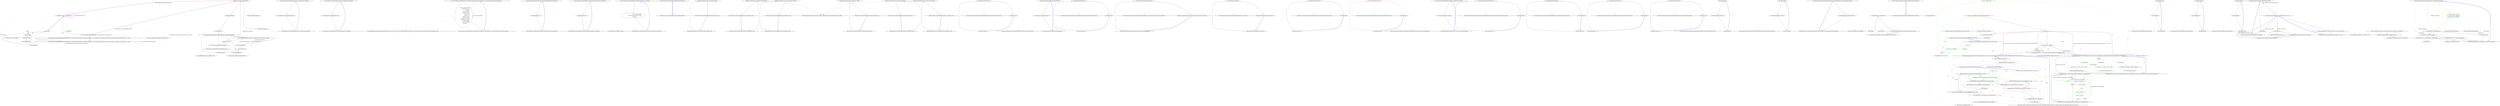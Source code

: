 digraph  {
n49 [label=guard, span=""];
n0 [cluster="CommandLine.Core.SpecificationExtensions.IsOption(CommandLine.Core.Specification)", label="Entry CommandLine.Core.SpecificationExtensions.IsOption(CommandLine.Core.Specification)", span="11-11"];
n1 [cluster="CommandLine.Core.SpecificationExtensions.IsOption(CommandLine.Core.Specification)", label="return specification.Tag == SpecificationType.Option;", span="13-13"];
n2 [cluster="CommandLine.Core.SpecificationExtensions.IsOption(CommandLine.Core.Specification)", label="Exit CommandLine.Core.SpecificationExtensions.IsOption(CommandLine.Core.Specification)", span="11-11"];
n3 [cluster="CommandLine.Core.SpecificationExtensions.IsValue(CommandLine.Core.Specification)", label="Entry CommandLine.Core.SpecificationExtensions.IsValue(CommandLine.Core.Specification)", span="16-16"];
n4 [cluster="CommandLine.Core.SpecificationExtensions.IsValue(CommandLine.Core.Specification)", label="return specification.Tag == SpecificationType.Value;", span="18-18"];
n5 [cluster="CommandLine.Core.SpecificationExtensions.IsValue(CommandLine.Core.Specification)", label="Exit CommandLine.Core.SpecificationExtensions.IsValue(CommandLine.Core.Specification)", span="16-16"];
n6 [cluster="CommandLine.Core.SpecificationExtensions.WithLongName(CommandLine.Core.OptionSpecification, string, System.Collections.Generic.IEnumerable<string>)", label="Entry CommandLine.Core.SpecificationExtensions.WithLongName(CommandLine.Core.OptionSpecification, string, System.Collections.Generic.IEnumerable<string>)", span="21-21"];
n7 [cluster="CommandLine.Core.SpecificationExtensions.WithLongName(CommandLine.Core.OptionSpecification, string, System.Collections.Generic.IEnumerable<string>)", label="return new OptionSpecification(\r\n                specification.ShortName,\r\n                newLongName,\r\n                specification.Required,\r\n                specification.SetName,\r\n                specification.Min,\r\n                specification.Max,\r\n                specification.Separator,\r\n                specification.DefaultValue,\r\n                specification.ConversionType,\r\n                specification.HelpText,\r\n                specification.MetaValue,\r\n                enumValues);", span="23-35"];
n8 [cluster="CommandLine.Core.SpecificationExtensions.WithLongName(CommandLine.Core.OptionSpecification, string, System.Collections.Generic.IEnumerable<string>)", label="Exit CommandLine.Core.SpecificationExtensions.WithLongName(CommandLine.Core.OptionSpecification, string, System.Collections.Generic.IEnumerable<string>)", span="21-21"];
n9 [cluster="CommandLine.Core.OptionSpecification.OptionSpecification(string, string, bool, string, int, int, char, CommandLine.Infrastructure.Maybe<object>, System.Type, string, string, System.Collections.Generic.IEnumerable<string>)", label="Entry CommandLine.Core.OptionSpecification.OptionSpecification(string, string, bool, string, int, int, char, CommandLine.Infrastructure.Maybe<object>, System.Type, string, string, System.Collections.Generic.IEnumerable<string>)", span="17-17"];
n10 [cluster="CommandLine.Core.SpecificationExtensions.ThrowingValidate(System.Collections.Generic.IEnumerable<CommandLine.Core.Specification>, System.Collections.Generic.IEnumerable<System.Tuple<System.Func<CommandLine.Core.Specification, bool>, string>>)", label="Entry CommandLine.Core.SpecificationExtensions.ThrowingValidate(System.Collections.Generic.IEnumerable<CommandLine.Core.Specification>, System.Collections.Generic.IEnumerable<System.Tuple<System.Func<CommandLine.Core.Specification, bool>, string>>)", span="38-38"];
n11 [cluster="CommandLine.Core.SpecificationExtensions.ThrowingValidate(System.Collections.Generic.IEnumerable<CommandLine.Core.Specification>, System.Collections.Generic.IEnumerable<System.Tuple<System.Func<CommandLine.Core.Specification, bool>, string>>)", label=guardsLookup, span="40-40"];
n12 [cluster="CommandLine.Core.SpecificationExtensions.ThrowingValidate(System.Collections.Generic.IEnumerable<CommandLine.Core.Specification>, System.Collections.Generic.IEnumerable<System.Tuple<System.Func<CommandLine.Core.Specification, bool>, string>>)", label="specifications.Any(spec => guard.Item1(spec))", span="42-42"];
n14 [cluster="CommandLine.Core.SpecificationExtensions.ThrowingValidate(System.Collections.Generic.IEnumerable<CommandLine.Core.Specification>, System.Collections.Generic.IEnumerable<System.Tuple<System.Func<CommandLine.Core.Specification, bool>, string>>)", label="return specifications;", span="48-48"];
n19 [cluster="lambda expression", label="guard.Item1(spec)", span="42-42"];
n13 [cluster="CommandLine.Core.SpecificationExtensions.ThrowingValidate(System.Collections.Generic.IEnumerable<CommandLine.Core.Specification>, System.Collections.Generic.IEnumerable<System.Tuple<System.Func<CommandLine.Core.Specification, bool>, string>>)", label="throw new ApplicationException(guard.Item2);", span="44-44"];
n16 [cluster="Unk.Any", label="Entry Unk.Any", span=""];
n18 [cluster="lambda expression", label="Entry lambda expression", span="42-42"];
n15 [cluster="CommandLine.Core.SpecificationExtensions.ThrowingValidate(System.Collections.Generic.IEnumerable<CommandLine.Core.Specification>, System.Collections.Generic.IEnumerable<System.Tuple<System.Func<CommandLine.Core.Specification, bool>, string>>)", label="Exit CommandLine.Core.SpecificationExtensions.ThrowingValidate(System.Collections.Generic.IEnumerable<CommandLine.Core.Specification>, System.Collections.Generic.IEnumerable<System.Tuple<System.Func<CommandLine.Core.Specification, bool>, string>>)", span="38-38"];
n17 [cluster="System.ApplicationException.ApplicationException(string)", label="Entry System.ApplicationException.ApplicationException(string)", span="0-0"];
n20 [cluster="lambda expression", label="Exit lambda expression", span="42-42"];
n21 [cluster="System.Func<T, TResult>.Invoke(T)", label="Entry System.Func<T, TResult>.Invoke(T)", span="0-0"];
n22 [cluster="CommandLine.Core.SpecificationExtensions.GetMaxValueCount(CommandLine.Core.Specification)", label="Entry CommandLine.Core.SpecificationExtensions.GetMaxValueCount(CommandLine.Core.Specification)", span="51-51"];
n23 [cluster="CommandLine.Core.SpecificationExtensions.GetMaxValueCount(CommandLine.Core.Specification)", label="specification == null", span="53-53"];
n25 [cluster="CommandLine.Core.SpecificationExtensions.GetMaxValueCount(CommandLine.Core.Specification)", label="specification.ConversionType.ToDescriptorKind()", span="55-55"];
n29 [cluster="CommandLine.Core.SpecificationExtensions.GetMaxValueCount(CommandLine.Core.Specification)", label="var min = specification.Min", span="60-60"];
n30 [cluster="CommandLine.Core.SpecificationExtensions.GetMaxValueCount(CommandLine.Core.Specification)", label="var max = specification.Max", span="61-61"];
n24 [cluster="CommandLine.Core.SpecificationExtensions.GetMaxValueCount(CommandLine.Core.Specification)", label="throw new ArgumentNullException(''specification'');", span="53-53"];
n26 [cluster="CommandLine.Core.SpecificationExtensions.GetMaxValueCount(CommandLine.Core.Specification)", label="TypeDescriptorKind.Scalar", span="57-57"];
n28 [cluster="CommandLine.Core.SpecificationExtensions.GetMaxValueCount(CommandLine.Core.Specification)", label="TypeDescriptorKind.Sequence", span="59-59"];
n36 [cluster="System.Type.ToDescriptorKind()", label="Entry System.Type.ToDescriptorKind()", span="22-22"];
n27 [cluster="CommandLine.Core.SpecificationExtensions.GetMaxValueCount(CommandLine.Core.Specification)", label="return  Maybe.Just(1);", span="58-58"];
n31 [cluster="CommandLine.Core.SpecificationExtensions.GetMaxValueCount(CommandLine.Core.Specification)", label="min >= 0 && max >= 0", span="62-62"];
n32 [cluster="CommandLine.Core.SpecificationExtensions.GetMaxValueCount(CommandLine.Core.Specification)", label="return Maybe.Just(max);", span="64-64"];
n33 [cluster="CommandLine.Core.SpecificationExtensions.GetMaxValueCount(CommandLine.Core.Specification)", label="return Maybe.Nothing<int>();", span="69-69"];
n34 [cluster="CommandLine.Core.SpecificationExtensions.GetMaxValueCount(CommandLine.Core.Specification)", label="Exit CommandLine.Core.SpecificationExtensions.GetMaxValueCount(CommandLine.Core.Specification)", span="51-51"];
n37 [cluster="CommandLine.Infrastructure.Maybe.Just<T>(T)", label="Entry CommandLine.Infrastructure.Maybe.Just<T>(T)", span="71-71"];
n35 [cluster="System.ArgumentNullException.ArgumentNullException(string)", label="Entry System.ArgumentNullException.ArgumentNullException(string)", span="0-0"];
n38 [cluster="CommandLine.Infrastructure.Maybe.Nothing<T>()", label="Entry CommandLine.Infrastructure.Maybe.Nothing<T>()", span="66-66"];
n39 [cluster="CommandLine.Core.SpecificationExtensions.IsMinNotSpecified(CommandLine.Core.Specification)", label="Entry CommandLine.Core.SpecificationExtensions.IsMinNotSpecified(CommandLine.Core.Specification)", span="72-72"];
n40 [cluster="CommandLine.Core.SpecificationExtensions.IsMinNotSpecified(CommandLine.Core.Specification)", label="return specification.Min == -1;", span="74-74"];
n41 [cluster="CommandLine.Core.SpecificationExtensions.IsMinNotSpecified(CommandLine.Core.Specification)", label="Exit CommandLine.Core.SpecificationExtensions.IsMinNotSpecified(CommandLine.Core.Specification)", span="72-72"];
n42 [cluster="CommandLine.Core.SpecificationExtensions.IsMaxNotSpecified(CommandLine.Core.Specification)", label="Entry CommandLine.Core.SpecificationExtensions.IsMaxNotSpecified(CommandLine.Core.Specification)", span="77-77"];
n43 [cluster="CommandLine.Core.SpecificationExtensions.IsMaxNotSpecified(CommandLine.Core.Specification)", label="return specification.Max == -1;", span="79-79"];
n44 [cluster="CommandLine.Core.SpecificationExtensions.IsMaxNotSpecified(CommandLine.Core.Specification)", label="Exit CommandLine.Core.SpecificationExtensions.IsMaxNotSpecified(CommandLine.Core.Specification)", span="77-77"];
n45 [cluster="CommandLine.Core.SpecificationExtensions.GetSetName(CommandLine.Core.Specification)", label="Entry CommandLine.Core.SpecificationExtensions.GetSetName(CommandLine.Core.Specification)", span="82-82"];
n46 [cluster="CommandLine.Core.SpecificationExtensions.GetSetName(CommandLine.Core.Specification)", label="return specification.IsOption()\r\n                ? ((OptionSpecification)specification).SetName\r\n                : string.Empty;", span="84-86"];
n47 [cluster="CommandLine.Core.SpecificationExtensions.GetSetName(CommandLine.Core.Specification)", label="Exit CommandLine.Core.SpecificationExtensions.GetSetName(CommandLine.Core.Specification)", span="82-82"];
n48 [cluster="CommandLine.Core.Specification.IsOption()", label="Entry CommandLine.Core.Specification.IsOption()", span="11-11"];
m0_0 [cluster="Humanizer.Tests.Localisation.fiFI.DateHumanizeTests.DateHumanizeTests()", file="DateHumanizeTests.cs", label="Entry Humanizer.Tests.Localisation.fiFI.DateHumanizeTests.DateHumanizeTests()", span="7-7"];
m0_1 [cluster="Humanizer.Tests.Localisation.fiFI.DateHumanizeTests.DateHumanizeTests()", file="DateHumanizeTests.cs", label="Exit Humanizer.Tests.Localisation.fiFI.DateHumanizeTests.DateHumanizeTests()", span="7-7"];
m0_5 [cluster="Humanizer.Tests.DateHumanize.Verify(string, int, Humanizer.Localisation.TimeUnit, Humanizer.Localisation.Tense, double?)", file="DateHumanizeTests.cs", label="Entry Humanizer.Tests.DateHumanize.Verify(string, int, Humanizer.Localisation.TimeUnit, Humanizer.Localisation.Tense, double?)", span="29-29"];
m0_2 [cluster="Humanizer.Tests.Localisation.fiFI.DateHumanizeTests.DaysAgo(int, string)", file="DateHumanizeTests.cs", label="Entry Humanizer.Tests.Localisation.fiFI.DateHumanizeTests.DaysAgo(int, string)", span="17-17"];
m0_3 [cluster="Humanizer.Tests.Localisation.fiFI.DateHumanizeTests.DaysAgo(int, string)", file="DateHumanizeTests.cs", label="DateHumanize.Verify(expected, days, TimeUnit.Day, Tense.Past)", span="19-19"];
m0_4 [cluster="Humanizer.Tests.Localisation.fiFI.DateHumanizeTests.DaysAgo(int, string)", file="DateHumanizeTests.cs", label="Exit Humanizer.Tests.Localisation.fiFI.DateHumanizeTests.DaysAgo(int, string)", span="17-17"];
m0_12 [cluster="Humanizer.Tests.Localisation.fiFI.DateHumanizeTests.MonthsAgo(int, string)", file="DateHumanizeTests.cs", label="Entry Humanizer.Tests.Localisation.fiFI.DateHumanizeTests.MonthsAgo(int, string)", span="47-47"];
m0_13 [cluster="Humanizer.Tests.Localisation.fiFI.DateHumanizeTests.MonthsAgo(int, string)", file="DateHumanizeTests.cs", label="DateHumanize.Verify(expected, months, TimeUnit.Month, Tense.Past)", span="49-49"];
m0_14 [cluster="Humanizer.Tests.Localisation.fiFI.DateHumanizeTests.MonthsAgo(int, string)", file="DateHumanizeTests.cs", label="Exit Humanizer.Tests.Localisation.fiFI.DateHumanizeTests.MonthsAgo(int, string)", span="47-47"];
m0_9 [cluster="Humanizer.Tests.Localisation.fiFI.DateHumanizeTests.MinutesAgo(int, string)", file="DateHumanizeTests.cs", label="Entry Humanizer.Tests.Localisation.fiFI.DateHumanizeTests.MinutesAgo(int, string)", span="37-37"];
m0_10 [cluster="Humanizer.Tests.Localisation.fiFI.DateHumanizeTests.MinutesAgo(int, string)", file="DateHumanizeTests.cs", label="DateHumanize.Verify(expected, minutes, TimeUnit.Minute, Tense.Past)", span="39-39"];
m0_11 [cluster="Humanizer.Tests.Localisation.fiFI.DateHumanizeTests.MinutesAgo(int, string)", file="DateHumanizeTests.cs", label="Exit Humanizer.Tests.Localisation.fiFI.DateHumanizeTests.MinutesAgo(int, string)", span="37-37"];
m0_6 [cluster="Humanizer.Tests.Localisation.fiFI.DateHumanizeTests.HoursAgo(int, string)", file="DateHumanizeTests.cs", label="Entry Humanizer.Tests.Localisation.fiFI.DateHumanizeTests.HoursAgo(int, string)", span="27-27"];
m0_7 [cluster="Humanizer.Tests.Localisation.fiFI.DateHumanizeTests.HoursAgo(int, string)", file="DateHumanizeTests.cs", label="DateHumanize.Verify(expected, hours, TimeUnit.Hour, Tense.Past)", span="29-29"];
m0_8 [cluster="Humanizer.Tests.Localisation.fiFI.DateHumanizeTests.HoursAgo(int, string)", file="DateHumanizeTests.cs", label="Exit Humanizer.Tests.Localisation.fiFI.DateHumanizeTests.HoursAgo(int, string)", span="27-27"];
m0_18 [cluster="Humanizer.Tests.Localisation.fiFI.DateHumanizeTests.YearsAgo(int, string)", file="DateHumanizeTests.cs", label="Entry Humanizer.Tests.Localisation.fiFI.DateHumanizeTests.YearsAgo(int, string)", span="67-67"];
m0_19 [cluster="Humanizer.Tests.Localisation.fiFI.DateHumanizeTests.YearsAgo(int, string)", file="DateHumanizeTests.cs", label="DateHumanize.Verify(expected, years, TimeUnit.Year, Tense.Past)", span="69-69"];
m0_20 [cluster="Humanizer.Tests.Localisation.fiFI.DateHumanizeTests.YearsAgo(int, string)", file="DateHumanizeTests.cs", label="Exit Humanizer.Tests.Localisation.fiFI.DateHumanizeTests.YearsAgo(int, string)", span="67-67"];
m0_15 [cluster="Humanizer.Tests.Localisation.fiFI.DateHumanizeTests.SecondsAgo(int, string)", file="DateHumanizeTests.cs", label="Entry Humanizer.Tests.Localisation.fiFI.DateHumanizeTests.SecondsAgo(int, string)", span="57-57"];
m0_16 [cluster="Humanizer.Tests.Localisation.fiFI.DateHumanizeTests.SecondsAgo(int, string)", file="DateHumanizeTests.cs", label="DateHumanize.Verify(expected, seconds, TimeUnit.Second, Tense.Past)", span="59-59"];
m0_17 [cluster="Humanizer.Tests.Localisation.fiFI.DateHumanizeTests.SecondsAgo(int, string)", file="DateHumanizeTests.cs", label="Exit Humanizer.Tests.Localisation.fiFI.DateHumanizeTests.SecondsAgo(int, string)", span="57-57"];
m2_7 [cluster="Humanizer.Localisation.NumberToWords.ArabicNumberToWordsConverter.ArabicNumberToWordsConverter()", file="NumberToWordsExtension.cs", label="Entry Humanizer.Localisation.NumberToWords.ArabicNumberToWordsConverter.ArabicNumberToWordsConverter()", span="4-4"];
m2_48 [cluster="Humanizer.NumberToWordsExtension.ToOrdinalWords(int)", file="NumberToWordsExtension.cs", label="Entry Humanizer.NumberToWordsExtension.ToOrdinalWords(int)", span="66-66"];
m2_49 [cluster="Humanizer.NumberToWordsExtension.ToOrdinalWords(int)", file="NumberToWordsExtension.cs", label="return Converter.ConvertToOrdinal(number);", span="68-68"];
m2_50 [cluster="Humanizer.NumberToWordsExtension.ToOrdinalWords(int)", file="NumberToWordsExtension.cs", label="Exit Humanizer.NumberToWordsExtension.ToOrdinalWords(int)", span="66-66"];
m2_15 [cluster="Humanizer.Localisation.NumberToWords.SpanishNumberToWordsConverter.SpanishNumberToWordsConverter()", file="NumberToWordsExtension.cs", label="Entry Humanizer.Localisation.NumberToWords.SpanishNumberToWordsConverter.SpanishNumberToWordsConverter()", span="5-5"];
m2_55 [cluster="Humanizer.Localisation.NumberToWords.DefaultNumberToWordsConverter.ConvertToOrdinal(int, Humanizer.GrammaticalGender)", file="NumberToWordsExtension.cs", label="Entry Humanizer.Localisation.NumberToWords.DefaultNumberToWordsConverter.ConvertToOrdinal(int, Humanizer.GrammaticalGender)", span="35-35"];
m2_43 [cluster="Humanizer.Localisation.NumberToWords.DefaultNumberToWordsConverter.Convert(int)", file="NumberToWordsExtension.cs", label="Entry Humanizer.Localisation.NumberToWords.DefaultNumberToWordsConverter.Convert(int)", span="22-22"];
m2_19 [cluster="Humanizer.Localisation.NumberToWords.PolishNumberToWordsConverter.PolishNumberToWordsConverter()", file="NumberToWordsExtension.cs", label="Entry Humanizer.Localisation.NumberToWords.PolishNumberToWordsConverter.PolishNumberToWordsConverter()", span="6-6"];
m2_40 [cluster="Humanizer.NumberToWordsExtension.ToWords(int)", file="NumberToWordsExtension.cs", label="Entry Humanizer.NumberToWordsExtension.ToWords(int)", span="32-32"];
m2_41 [cluster="Humanizer.NumberToWordsExtension.ToWords(int)", file="NumberToWordsExtension.cs", label="return Converter.Convert(number);", span="34-34"];
m2_42 [cluster="Humanizer.NumberToWordsExtension.ToWords(int)", file="NumberToWordsExtension.cs", label="Exit Humanizer.NumberToWordsExtension.ToWords(int)", span="32-32"];
m2_35 [cluster="Humanizer.Localisation.NumberToWords.DutchNumberToWordsConverter.DutchNumberToWordsConverter()", file="NumberToWordsExtension.cs", label="Entry Humanizer.Localisation.NumberToWords.DutchNumberToWordsConverter.DutchNumberToWordsConverter()", span="11-11"];
m2_44 [cluster="Humanizer.NumberToWordsExtension.ToWords(int, Humanizer.GrammaticalGender)", file="NumberToWordsExtension.cs", label="Entry Humanizer.NumberToWordsExtension.ToWords(int, Humanizer.GrammaticalGender)", span="56-56"];
m2_45 [cluster="Humanizer.NumberToWordsExtension.ToWords(int, Humanizer.GrammaticalGender)", file="NumberToWordsExtension.cs", label="return Converter.Convert(number, gender);", span="58-58"];
m2_46 [cluster="Humanizer.NumberToWordsExtension.ToWords(int, Humanizer.GrammaticalGender)", file="NumberToWordsExtension.cs", label="Exit Humanizer.NumberToWordsExtension.ToWords(int, Humanizer.GrammaticalGender)", span="56-56"];
m2_23 [cluster="Humanizer.Localisation.NumberToWords.BrazilianPortugueseNumberToWordsConverter.BrazilianPortugueseNumberToWordsConverter()", file="NumberToWordsExtension.cs", label="Entry Humanizer.Localisation.NumberToWords.BrazilianPortugueseNumberToWordsConverter.BrazilianPortugueseNumberToWordsConverter()", span="5-5"];
m2_3 [cluster="Humanizer.Localisation.NumberToWords.EnglishNumberToWordsConverter.EnglishNumberToWordsConverter()", file="NumberToWordsExtension.cs", label="Entry Humanizer.Localisation.NumberToWords.EnglishNumberToWordsConverter.EnglishNumberToWordsConverter()", span="5-5"];
m2_31 [cluster="Humanizer.Localisation.NumberToWords.FrenchNumberToWordsConverter.FrenchNumberToWordsConverter()", file="NumberToWordsExtension.cs", label="Entry Humanizer.Localisation.NumberToWords.FrenchNumberToWordsConverter.FrenchNumberToWordsConverter()", span="5-5"];
m2_11 [cluster="Humanizer.Localisation.NumberToWords.FarsiNumberToWordsConverter.FarsiNumberToWordsConverter()", file="NumberToWordsExtension.cs", label="Entry Humanizer.Localisation.NumberToWords.FarsiNumberToWordsConverter.FarsiNumberToWordsConverter()", span="5-5"];
m2_52 [cluster="Humanizer.NumberToWordsExtension.ToOrdinalWords(int, Humanizer.GrammaticalGender)", file="NumberToWordsExtension.cs", label="Entry Humanizer.NumberToWordsExtension.ToOrdinalWords(int, Humanizer.GrammaticalGender)", span="79-79"];
m2_53 [cluster="Humanizer.NumberToWordsExtension.ToOrdinalWords(int, Humanizer.GrammaticalGender)", file="NumberToWordsExtension.cs", label="return Converter.ConvertToOrdinal(number, gender);", span="81-81"];
m2_54 [cluster="Humanizer.NumberToWordsExtension.ToOrdinalWords(int, Humanizer.GrammaticalGender)", file="NumberToWordsExtension.cs", label="Exit Humanizer.NumberToWordsExtension.ToOrdinalWords(int, Humanizer.GrammaticalGender)", span="79-79"];
m2_47 [cluster="Humanizer.Localisation.NumberToWords.DefaultNumberToWordsConverter.Convert(int, Humanizer.GrammaticalGender)", file="NumberToWordsExtension.cs", label="Entry Humanizer.Localisation.NumberToWords.DefaultNumberToWordsConverter.Convert(int, Humanizer.GrammaticalGender)", span="12-12"];
m2_36 [cluster="lambda expression", file="NumberToWordsExtension.cs", label="Entry lambda expression", span="24-24"];
m2_0 [cluster="lambda expression", file="NumberToWordsExtension.cs", label="Entry lambda expression", span="15-15"];
m2_1 [cluster="lambda expression", file="NumberToWordsExtension.cs", label="new EnglishNumberToWordsConverter()", span="15-15"];
m2_2 [cluster="lambda expression", file="NumberToWordsExtension.cs", label="Exit lambda expression", span="15-15"];
m2_4 [cluster="lambda expression", file="NumberToWordsExtension.cs", label="Entry lambda expression", span="16-16"];
m2_5 [cluster="lambda expression", file="NumberToWordsExtension.cs", label="new ArabicNumberToWordsConverter()", span="16-16"];
m2_6 [cluster="lambda expression", file="NumberToWordsExtension.cs", label="Exit lambda expression", span="16-16"];
m2_8 [cluster="lambda expression", file="NumberToWordsExtension.cs", label="Entry lambda expression", span="17-17"];
m2_9 [cluster="lambda expression", file="NumberToWordsExtension.cs", label="new FarsiNumberToWordsConverter()", span="17-17"];
m2_10 [cluster="lambda expression", file="NumberToWordsExtension.cs", label="Exit lambda expression", span="17-17"];
m2_12 [cluster="lambda expression", file="NumberToWordsExtension.cs", label="Entry lambda expression", span="18-18"];
m2_13 [cluster="lambda expression", file="NumberToWordsExtension.cs", label="new SpanishNumberToWordsConverter()", span="18-18"];
m2_14 [cluster="lambda expression", file="NumberToWordsExtension.cs", label="Exit lambda expression", span="18-18"];
m2_16 [cluster="lambda expression", file="NumberToWordsExtension.cs", label="Entry lambda expression", span="19-19"];
m2_17 [cluster="lambda expression", file="NumberToWordsExtension.cs", label="new PolishNumberToWordsConverter()", span="19-19"];
m2_18 [cluster="lambda expression", file="NumberToWordsExtension.cs", label="Exit lambda expression", span="19-19"];
m2_20 [cluster="lambda expression", file="NumberToWordsExtension.cs", label="Entry lambda expression", span="20-20"];
m2_21 [cluster="lambda expression", file="NumberToWordsExtension.cs", label="new BrazilianPortugueseNumberToWordsConverter()", span="20-20"];
m2_22 [cluster="lambda expression", file="NumberToWordsExtension.cs", label="Exit lambda expression", span="20-20"];
m2_24 [cluster="lambda expression", file="NumberToWordsExtension.cs", label="Entry lambda expression", span="21-21"];
m2_25 [cluster="lambda expression", file="NumberToWordsExtension.cs", label="new RussianNumberToWordsConverter()", span="21-21"];
m2_26 [cluster="lambda expression", file="NumberToWordsExtension.cs", label="Exit lambda expression", span="21-21"];
m2_28 [cluster="lambda expression", file="NumberToWordsExtension.cs", label="Entry lambda expression", span="22-22"];
m2_29 [cluster="lambda expression", file="NumberToWordsExtension.cs", label="new FrenchNumberToWordsConverter()", span="22-22"];
m2_30 [cluster="lambda expression", file="NumberToWordsExtension.cs", label="Exit lambda expression", span="22-22"];
m2_32 [cluster="lambda expression", file="NumberToWordsExtension.cs", label="Entry lambda expression", span="23-23"];
m2_33 [cluster="lambda expression", color=red, community=0, file="NumberToWordsExtension.cs", label="0: new DutchNumberToWordsConverter()", span="23-23"];
m2_34 [cluster="lambda expression", file="NumberToWordsExtension.cs", label="Exit lambda expression", span="23-23"];
m2_37 [cluster="lambda expression", file="NumberToWordsExtension.cs", label="new HebrewNumberToWordsConverter()", span="24-24"];
m2_38 [cluster="lambda expression", file="NumberToWordsExtension.cs", label="Exit lambda expression", span="24-24"];
m2_39 [cluster="Humanizer.Localisation.NumberToWords.HebrewNumberToWordsConverter.HebrewNumberToWordsConverter()", file="NumberToWordsExtension.cs", label="Entry Humanizer.Localisation.NumberToWords.HebrewNumberToWordsConverter.HebrewNumberToWordsConverter()", span="5-5"];
m2_27 [cluster="Humanizer.Localisation.NumberToWords.RussianNumberToWordsConverter.RussianNumberToWordsConverter()", file="NumberToWordsExtension.cs", label="Entry Humanizer.Localisation.NumberToWords.RussianNumberToWordsConverter.RussianNumberToWordsConverter()", span="5-5"];
m2_51 [cluster="Humanizer.Localisation.NumberToWords.DefaultNumberToWordsConverter.ConvertToOrdinal(int)", file="NumberToWordsExtension.cs", label="Entry Humanizer.Localisation.NumberToWords.DefaultNumberToWordsConverter.ConvertToOrdinal(int)", span="45-45"];
m3_7 [cluster="Humanizer.Tests.Localisation.ruRU.NumberToWordsTests.ToWordsWithGender(int, string, Humanizer.GrammaticalGender)", file="NumberToWordsTests.cs", label="Entry Humanizer.Tests.Localisation.ruRU.NumberToWordsTests.ToWordsWithGender(int, string, Humanizer.GrammaticalGender)", span="72-72"];
m3_8 [cluster="Humanizer.Tests.Localisation.ruRU.NumberToWordsTests.ToWordsWithGender(int, string, Humanizer.GrammaticalGender)", file="NumberToWordsTests.cs", label="Assert.Equal(expected, number.ToWords(gender))", span="74-74"];
m3_9 [cluster="Humanizer.Tests.Localisation.ruRU.NumberToWordsTests.ToWordsWithGender(int, string, Humanizer.GrammaticalGender)", file="NumberToWordsTests.cs", label="Exit Humanizer.Tests.Localisation.ruRU.NumberToWordsTests.ToWordsWithGender(int, string, Humanizer.GrammaticalGender)", span="72-72"];
m3_10 [cluster="int.ToWords(Humanizer.GrammaticalGender)", file="NumberToWordsTests.cs", label="Entry int.ToWords(Humanizer.GrammaticalGender)", span="56-56"];
m3_0 [cluster="Humanizer.Tests.Localisation.ruRU.NumberToWordsTests.NumberToWordsTests()", file="NumberToWordsTests.cs", label="Entry Humanizer.Tests.Localisation.ruRU.NumberToWordsTests.NumberToWordsTests()", span="7-7"];
m3_1 [cluster="Humanizer.Tests.Localisation.ruRU.NumberToWordsTests.NumberToWordsTests()", file="NumberToWordsTests.cs", label="Exit Humanizer.Tests.Localisation.ruRU.NumberToWordsTests.NumberToWordsTests()", span="7-7"];
m3_6 [cluster="Unk.Equal", file="NumberToWordsTests.cs", label="Entry Unk.Equal", span=""];
m3_5 [cluster="int.ToWords()", file="NumberToWordsTests.cs", label="Entry int.ToWords()", span="32-32"];
m3_2 [cluster="Humanizer.Tests.Localisation.ruRU.NumberToWordsTests.ToWords(int, string)", file="NumberToWordsTests.cs", label="Entry Humanizer.Tests.Localisation.ruRU.NumberToWordsTests.ToWords(int, string)", span="63-63"];
m3_3 [cluster="Humanizer.Tests.Localisation.ruRU.NumberToWordsTests.ToWords(int, string)", file="NumberToWordsTests.cs", label="Assert.Equal(expected, number.ToWords())", span="65-65"];
m3_4 [cluster="Humanizer.Tests.Localisation.ruRU.NumberToWordsTests.ToWords(int, string)", file="NumberToWordsTests.cs", label="Exit Humanizer.Tests.Localisation.ruRU.NumberToWordsTests.ToWords(int, string)", span="63-63"];
m4_62 [cluster="System.Math.Abs(int)", file="PolishNumberToWordsConverter.cs", label="Entry System.Math.Abs(int)", span="0-0"];
m4_22 [cluster="Humanizer.Localisation.NumberToWords.PolishNumberToWordsConverter.GetMappingIndex(int)", file="PolishNumberToWordsConverter.cs", label="Entry Humanizer.Localisation.NumberToWords.PolishNumberToWordsConverter.GetMappingIndex(int)", span="51-51"];
m4_27 [cluster="Humanizer.Localisation.NumberToWords.PolishNumberToWordsConverter.GetMappingIndex(int)", color=green, community=0, file="PolishNumberToWordsConverter.cs", label="0: var tens = number / 10", span="59-59"];
m4_25 [cluster="Humanizer.Localisation.NumberToWords.PolishNumberToWordsConverter.GetMappingIndex(int)", file="PolishNumberToWordsConverter.cs", label="number > 1 && number < 5", span="56-56"];
m4_28 [cluster="Humanizer.Localisation.NumberToWords.PolishNumberToWordsConverter.GetMappingIndex(int)", color=green, community=0, file="PolishNumberToWordsConverter.cs", label="0: tens > 1", span="60-60"];
m4_29 [cluster="Humanizer.Localisation.NumberToWords.PolishNumberToWordsConverter.GetMappingIndex(int)", color=green, community=0, file="PolishNumberToWordsConverter.cs", label="0: var unity = number % 10", span="62-62"];
m4_30 [cluster="Humanizer.Localisation.NumberToWords.PolishNumberToWordsConverter.GetMappingIndex(int)", color=green, community=0, file="PolishNumberToWordsConverter.cs", label="0: unity > 1 && unity < 5", span="63-63"];
m4_24 [cluster="Humanizer.Localisation.NumberToWords.PolishNumberToWordsConverter.GetMappingIndex(int)", color=green, community=0, file="PolishNumberToWordsConverter.cs", label="0: return 0;", span="54-54"];
m4_23 [cluster="Humanizer.Localisation.NumberToWords.PolishNumberToWordsConverter.GetMappingIndex(int)", file="PolishNumberToWordsConverter.cs", label="number == 1", span="53-53"];
m4_32 [cluster="Humanizer.Localisation.NumberToWords.PolishNumberToWordsConverter.GetMappingIndex(int)", color=green, community=0, file="PolishNumberToWordsConverter.cs", label="0: return 2;", span="67-67"];
m4_31 [cluster="Humanizer.Localisation.NumberToWords.PolishNumberToWordsConverter.GetMappingIndex(int)", color=green, community=0, file="PolishNumberToWordsConverter.cs", label="0: return 1;", span="64-64"];
m4_26 [cluster="Humanizer.Localisation.NumberToWords.PolishNumberToWordsConverter.GetMappingIndex(int)", file="PolishNumberToWordsConverter.cs", label="return 1;", span="57-57"];
m4_33 [cluster="Humanizer.Localisation.NumberToWords.PolishNumberToWordsConverter.GetMappingIndex(int)", file="PolishNumberToWordsConverter.cs", label="Exit Humanizer.Localisation.NumberToWords.PolishNumberToWordsConverter.GetMappingIndex(int)", span="51-51"];
m4_5 [cluster="Humanizer.Localisation.NumberToWords.PolishNumberToWordsConverter.ConvertNumberUnderThousand(Humanizer.Localisation.NumberToWords.PolishNumberToWordsConverter.Numeral, int)", color=green, community=0, file="PolishNumberToWordsConverter.cs", label="0: hundreds > 0", span="27-27"];
m4_34 [cluster="Humanizer.Localisation.NumberToWords.PolishNumberToWordsConverter.GetSuffix(Humanizer.Localisation.NumberToWords.PolishNumberToWordsConverter.Numeral, int)", file="PolishNumberToWordsConverter.cs", label="Entry Humanizer.Localisation.NumberToWords.PolishNumberToWordsConverter.GetSuffix(Humanizer.Localisation.NumberToWords.PolishNumberToWordsConverter.Numeral, int)", span="70-70"];
m4_38 [cluster="Humanizer.Localisation.NumberToWords.PolishNumberToWordsConverter.GetSuffix(Humanizer.Localisation.NumberToWords.PolishNumberToWordsConverter.Numeral, int)", color=green, community=0, file="PolishNumberToWordsConverter.cs", label="0: return miliard[GetMappingIndex(num)];", span="76-76"];
m4_37 [cluster="Humanizer.Localisation.NumberToWords.PolishNumberToWordsConverter.GetSuffix(Humanizer.Localisation.NumberToWords.PolishNumberToWordsConverter.Numeral, int)", file="PolishNumberToWordsConverter.cs", label="var miliard = new[] { ''miliard'', ''miliardy'', ''miliardów'' }", span="75-75"];
m4_41 [cluster="Humanizer.Localisation.NumberToWords.PolishNumberToWordsConverter.GetSuffix(Humanizer.Localisation.NumberToWords.PolishNumberToWordsConverter.Numeral, int)", color=green, community=0, file="PolishNumberToWordsConverter.cs", label="0: return million[GetMappingIndex(num)];", span="79-79"];
m4_40 [cluster="Humanizer.Localisation.NumberToWords.PolishNumberToWordsConverter.GetSuffix(Humanizer.Localisation.NumberToWords.PolishNumberToWordsConverter.Numeral, int)", color=green, community=0, file="PolishNumberToWordsConverter.cs", label="0: var million = new[] { ''milion'', ''miliony'', ''milionów'' }", span="78-78"];
m4_36 [cluster="Humanizer.Localisation.NumberToWords.PolishNumberToWordsConverter.GetSuffix(Humanizer.Localisation.NumberToWords.PolishNumberToWordsConverter.Numeral, int)", color=green, community=0, file="PolishNumberToWordsConverter.cs", label="0: Numeral.Miliard", span="74-74"];
m4_35 [cluster="Humanizer.Localisation.NumberToWords.PolishNumberToWordsConverter.GetSuffix(Humanizer.Localisation.NumberToWords.PolishNumberToWordsConverter.Numeral, int)", file="PolishNumberToWordsConverter.cs", label=numeral, span="72-72"];
m4_39 [cluster="Humanizer.Localisation.NumberToWords.PolishNumberToWordsConverter.GetSuffix(Humanizer.Localisation.NumberToWords.PolishNumberToWordsConverter.Numeral, int)", color=green, community=0, file="PolishNumberToWordsConverter.cs", label="0: Numeral.Million", span="77-77"];
m4_42 [cluster="Humanizer.Localisation.NumberToWords.PolishNumberToWordsConverter.GetSuffix(Humanizer.Localisation.NumberToWords.PolishNumberToWordsConverter.Numeral, int)", color=green, community=0, file="PolishNumberToWordsConverter.cs", label="0: Numeral.Thousand", span="80-80"];
m4_43 [cluster="Humanizer.Localisation.NumberToWords.PolishNumberToWordsConverter.GetSuffix(Humanizer.Localisation.NumberToWords.PolishNumberToWordsConverter.Numeral, int)", color=green, community=0, file="PolishNumberToWordsConverter.cs", label="0: var thousand = new[] { ''tysiąc'', ''tysiące'', ''tysięcy'' }", span="81-81"];
m4_45 [cluster="Humanizer.Localisation.NumberToWords.PolishNumberToWordsConverter.GetSuffix(Humanizer.Localisation.NumberToWords.PolishNumberToWordsConverter.Numeral, int)", color=green, community=0, file="PolishNumberToWordsConverter.cs", label="0: return string.Empty;", span="84-84"];
m4_44 [cluster="Humanizer.Localisation.NumberToWords.PolishNumberToWordsConverter.GetSuffix(Humanizer.Localisation.NumberToWords.PolishNumberToWordsConverter.Numeral, int)", file="PolishNumberToWordsConverter.cs", label="return thousand[GetMappingIndex(num)];", span="82-82"];
m4_46 [cluster="Humanizer.Localisation.NumberToWords.PolishNumberToWordsConverter.GetSuffix(Humanizer.Localisation.NumberToWords.PolishNumberToWordsConverter.Numeral, int)", file="PolishNumberToWordsConverter.cs", label="Exit Humanizer.Localisation.NumberToWords.PolishNumberToWordsConverter.GetSuffix(Humanizer.Localisation.NumberToWords.PolishNumberToWordsConverter.Numeral, int)", span="70-70"];
m4_19 [cluster="System.Text.StringBuilder.StringBuilder()", file="PolishNumberToWordsConverter.cs", label="Entry System.Text.StringBuilder.StringBuilder()", span="0-0"];
m4_66 [cluster="string.Trim()", file="PolishNumberToWordsConverter.cs", label="Entry string.Trim()", span="0-0"];
m4_0 [cluster="Humanizer.Localisation.NumberToWords.PolishNumberToWordsConverter.ConvertNumberUnderThousand(Humanizer.Localisation.NumberToWords.PolishNumberToWordsConverter.Numeral, int)", file="PolishNumberToWordsConverter.cs", label="Entry Humanizer.Localisation.NumberToWords.PolishNumberToWordsConverter.ConvertNumberUnderThousand(Humanizer.Localisation.NumberToWords.PolishNumberToWordsConverter.Numeral, int)", span="19-19"];
m4_1 [cluster="Humanizer.Localisation.NumberToWords.PolishNumberToWordsConverter.ConvertNumberUnderThousand(Humanizer.Localisation.NumberToWords.PolishNumberToWordsConverter.Numeral, int)", file="PolishNumberToWordsConverter.cs", label="numeral != Numeral.One && number == 1", span="21-21"];
m4_2 [cluster="Humanizer.Tests.ToQuantityTests.ToQuantity(string, int, string)", color=green, community=0, file="PolishNumberToWordsConverter.cs", label="0: Entry Humanizer.Tests.ToQuantityTests.ToQuantity(string, int, string)", span="24-24"];
m4_12 [cluster="Humanizer.Tests.ToQuantityTests.ToQuantityNumeric(string, int, string)", color=green, community=0, file="PolishNumberToWordsConverter.cs", label="0: Exit Humanizer.Tests.ToQuantityTests.ToQuantityNumeric(string, int, string)", span="58-58"];
m4_9 [cluster="Humanizer.Tests.ToQuantityTests.ToQuantityWithNoQuantity(string, int, string)", file="PolishNumberToWordsConverter.cs", label="Exit Humanizer.Tests.ToQuantityTests.ToQuantityWithNoQuantity(string, int, string)", span="41-41"];
m4_3 [cluster="Humanizer.Tests.ToQuantityTests.ToQuantity(string, int, string)", color=red, community=0, file="PolishNumberToWordsConverter.cs", label="0: Assert.Equal(expected, word.ToQuantity(quatity))", span="26-26"];
m4_11 [cluster="Humanizer.Tests.ToQuantityTests.ToQuantityNumeric(string, int, string)", file="PolishNumberToWordsConverter.cs", label="Assert.Equal(expected, word.ToQuantity(quatity, ShowQuantityAs.Numeric))", span="61-61"];
m4_13 [cluster="Humanizer.Tests.ToQuantityTests.ToQuantityWords(string, int, string)", file="PolishNumberToWordsConverter.cs", label="Entry Humanizer.Tests.ToQuantityTests.ToQuantityWords(string, int, string)", span="77-77"];
m4_4 [cluster="Humanizer.Tests.ToQuantityTests.ToQuantity(string, int, string)", file="PolishNumberToWordsConverter.cs", label="Exit Humanizer.Tests.ToQuantityTests.ToQuantity(string, int, string)", span="24-24"];
m4_6 [cluster="Unk.Equal", file="PolishNumberToWordsConverter.cs", label="Entry Unk.Equal", span=""];
m4_17 [cluster="Humanizer.Localisation.NumberToWords.PolishNumberToWordsConverter.ConvertNumberUnderThousand(Humanizer.Localisation.NumberToWords.PolishNumberToWordsConverter.Numeral, int)", file="PolishNumberToWordsConverter.cs", label="return result.ToString();", span="48-48"];
m4_8 [cluster="Humanizer.Tests.ToQuantityTests.ToQuantityWithNoQuantity(string, int, string)", color=red, community=0, file="PolishNumberToWordsConverter.cs", label="0: Assert.Equal(expected, word.ToQuantity(quatity, ShowQuantityAs.None))", span="43-43"];
m4_10 [cluster="Humanizer.Tests.ToQuantityTests.ToQuantityNumeric(string, int, string)", file="PolishNumberToWordsConverter.cs", label="Entry Humanizer.Tests.ToQuantityTests.ToQuantityNumeric(string, int, string)", span="58-58"];
m4_7 [cluster="Humanizer.Tests.ToQuantityTests.ToQuantityWithNoQuantity(string, int, string)", file="PolishNumberToWordsConverter.cs", label="Entry Humanizer.Tests.ToQuantityTests.ToQuantityWithNoQuantity(string, int, string)", span="41-41"];
m4_16 [cluster="Humanizer.Localisation.NumberToWords.PolishNumberToWordsConverter.ConvertNumberUnderThousand(Humanizer.Localisation.NumberToWords.PolishNumberToWordsConverter.Numeral, int)", file="PolishNumberToWordsConverter.cs", label="result.AppendFormat(@''{0} '', map[number])", span="45-45"];
m4_14 [cluster="Humanizer.Tests.ToQuantityTests.ToQuantityWords(string, int, string)", color=red, community=0, file="PolishNumberToWordsConverter.cs", label="0: Assert.Equal(expected, word.ToQuantity(quatity, ShowQuantityAs.Words))", span="79-79"];
m4_15 [cluster="Humanizer.Tests.ToQuantityTests.ToQuantityWords(string, int, string)", file="PolishNumberToWordsConverter.cs", label="Exit Humanizer.Tests.ToQuantityTests.ToQuantityWords(string, int, string)", span="77-77"];
m4_18 [cluster="Humanizer.Localisation.NumberToWords.PolishNumberToWordsConverter.ConvertNumberUnderThousand(Humanizer.Localisation.NumberToWords.PolishNumberToWordsConverter.Numeral, int)", file="PolishNumberToWordsConverter.cs", label="Exit Humanizer.Localisation.NumberToWords.PolishNumberToWordsConverter.ConvertNumberUnderThousand(Humanizer.Localisation.NumberToWords.PolishNumberToWordsConverter.Numeral, int)", span="19-19"];
m4_21 [cluster="System.Text.StringBuilder.ToString()", file="PolishNumberToWordsConverter.cs", label="Entry System.Text.StringBuilder.ToString()", span="0-0"];
m4_64 [cluster="System.Collections.Generic.IEnumerable<TSource>.Reverse<TSource>()", file="PolishNumberToWordsConverter.cs", label="Entry System.Collections.Generic.IEnumerable<TSource>.Reverse<TSource>()", span="0-0"];
m4_20 [cluster="System.Text.StringBuilder.AppendFormat(string, object)", file="PolishNumberToWordsConverter.cs", label="Entry System.Text.StringBuilder.AppendFormat(string, object)", span="0-0"];
m4_63 [cluster="System.Enum.GetValues(System.Type)", file="PolishNumberToWordsConverter.cs", label="Entry System.Enum.GetValues(System.Type)", span="0-0"];
m4_47 [cluster="Humanizer.Localisation.NumberToWords.PolishNumberToWordsConverter.Convert(int)", file="PolishNumberToWordsConverter.cs", label="Entry Humanizer.Localisation.NumberToWords.PolishNumberToWordsConverter.Convert(int)", span="88-88"];
m4_48 [cluster="Humanizer.Localisation.NumberToWords.PolishNumberToWordsConverter.Convert(int)", color=green, community=0, file="PolishNumberToWordsConverter.cs", label="0: number == 0", span="90-90"];
m4_49 [cluster="Humanizer.Localisation.NumberToWords.PolishNumberToWordsConverter.Convert(int)", color=green, community=0, file="PolishNumberToWordsConverter.cs", label="0: return Zero;", span="91-91"];
m4_50 [cluster="Humanizer.Localisation.NumberToWords.PolishNumberToWordsConverter.Convert(int)", color=green, community=0, file="PolishNumberToWordsConverter.cs", label="0: var result = new StringBuilder()", span="93-93"];
m4_51 [cluster="Humanizer.Localisation.NumberToWords.PolishNumberToWordsConverter.Convert(int)", color=green, community=0, file="PolishNumberToWordsConverter.cs", label="0: number < 0", span="95-95"];
m4_52 [cluster="Humanizer.Localisation.NumberToWords.PolishNumberToWordsConverter.Convert(int)", color=green, community=0, file="PolishNumberToWordsConverter.cs", label="0: result.AppendFormat(@''{0} '', Negative)", span="97-97"];
m4_54 [cluster="Humanizer.Localisation.NumberToWords.PolishNumberToWordsConverter.Convert(int)", file="PolishNumberToWordsConverter.cs", label="var numerals = ((Numeral[])Enum.GetValues(typeof(Numeral))).Reverse()", span="101-101"];
m4_53 [cluster="Humanizer.Localisation.NumberToWords.PolishNumberToWordsConverter.Convert(int)", color=green, community=0, file="PolishNumberToWordsConverter.cs", label="0: number = Math.Abs(number)", span="98-98"];
m4_56 [cluster="Humanizer.Localisation.NumberToWords.PolishNumberToWordsConverter.Convert(int)", file="PolishNumberToWordsConverter.cs", label="var num = number / (int)numeral", span="104-104"];
m4_59 [cluster="Humanizer.Localisation.NumberToWords.PolishNumberToWordsConverter.Convert(int)", file="PolishNumberToWordsConverter.cs", label="number %= (int)numeral", span="108-108"];
m4_58 [cluster="Humanizer.Localisation.NumberToWords.PolishNumberToWordsConverter.Convert(int)", file="PolishNumberToWordsConverter.cs", label="result.AppendFormat(@''{0}{1} '', ConvertNumberUnderThousand(numeral, num), GetSuffix(numeral, num))", span="107-107"];
m4_60 [cluster="Humanizer.Localisation.NumberToWords.PolishNumberToWordsConverter.Convert(int)", file="PolishNumberToWordsConverter.cs", label="return result.ToString().Trim();", span="112-112"];
m4_55 [cluster="Humanizer.Localisation.NumberToWords.PolishNumberToWordsConverter.Convert(int)", file="PolishNumberToWordsConverter.cs", label=numerals, span="102-102"];
m4_57 [cluster="Humanizer.Localisation.NumberToWords.PolishNumberToWordsConverter.Convert(int)", file="PolishNumberToWordsConverter.cs", label="num > 0", span="105-105"];
m4_61 [cluster="Humanizer.Localisation.NumberToWords.PolishNumberToWordsConverter.Convert(int)", file="PolishNumberToWordsConverter.cs", label="Exit Humanizer.Localisation.NumberToWords.PolishNumberToWordsConverter.Convert(int)", span="88-88"];
m4_65 [cluster="System.Text.StringBuilder.AppendFormat(string, object, object)", file="PolishNumberToWordsConverter.cs", label="Entry System.Text.StringBuilder.AppendFormat(string, object, object)", span="0-0"];
m5_8 [cluster="lambda expression", file="PrecisionDateTimeHumanizeStrategy.cs", label="Entry lambda expression", span="17-17"];
m5_0 [cluster="lambda expression", file="PrecisionDateTimeHumanizeStrategy.cs", label="Entry lambda expression", span="15-15"];
m5_1 [cluster="lambda expression", file="PrecisionDateTimeHumanizeStrategy.cs", label="new RomanianFormatter()", span="15-15"];
m5_2 [cluster="lambda expression", file="PrecisionDateTimeHumanizeStrategy.cs", label="Exit lambda expression", span="15-15"];
m5_4 [cluster="lambda expression", file="PrecisionDateTimeHumanizeStrategy.cs", label="Entry lambda expression", span="16-16"];
m5_5 [cluster="lambda expression", file="PrecisionDateTimeHumanizeStrategy.cs", label="new RussianFormatter()", span="16-16"];
m5_6 [cluster="lambda expression", file="PrecisionDateTimeHumanizeStrategy.cs", label="Exit lambda expression", span="16-16"];
m5_9 [cluster="lambda expression", file="PrecisionDateTimeHumanizeStrategy.cs", label="new ArabicFormatter()", span="17-17"];
m5_10 [cluster="lambda expression", file="PrecisionDateTimeHumanizeStrategy.cs", label="Exit lambda expression", span="17-17"];
m5_11 [cluster="Humanizer.Localisation.ArabicFormatter.ArabicFormatter()", file="PrecisionDateTimeHumanizeStrategy.cs", label="Entry Humanizer.Localisation.ArabicFormatter.ArabicFormatter()", span="2-2"];
m5_3 [cluster="Humanizer.Localisation.RomanianFormatter.RomanianFormatter()", file="PrecisionDateTimeHumanizeStrategy.cs", label="Entry Humanizer.Localisation.RomanianFormatter.RomanianFormatter()", span="2-2"];
m5_7 [cluster="Humanizer.Localisation.RussianFormatter.RussianFormatter()", file="PrecisionDateTimeHumanizeStrategy.cs", label="Entry Humanizer.Localisation.RussianFormatter.RussianFormatter()", span="2-2"];
m6_4 [cluster="Humanizer.PrepositionsExtensions.AtMidnight(System.DateTime)", file="PrepositionsExtensions.cs", label="Entry Humanizer.PrepositionsExtensions.AtMidnight(System.DateTime)", span="15-15"];
m6_5 [cluster="Humanizer.PrepositionsExtensions.AtMidnight(System.DateTime)", file="PrepositionsExtensions.cs", label="return date.At(0);", span="17-17"];
m6_6 [cluster="Humanizer.PrepositionsExtensions.AtMidnight(System.DateTime)", file="PrepositionsExtensions.cs", label="Exit Humanizer.PrepositionsExtensions.AtMidnight(System.DateTime)", span="15-15"];
m6_8 [cluster="Humanizer.PrepositionsExtensions.AtNoon(System.DateTime)", file="PrepositionsExtensions.cs", label="Entry Humanizer.PrepositionsExtensions.AtNoon(System.DateTime)", span="25-25"];
m6_9 [cluster="Humanizer.PrepositionsExtensions.AtNoon(System.DateTime)", file="PrepositionsExtensions.cs", label="return date.At(12);", span="27-27"];
m6_10 [cluster="Humanizer.PrepositionsExtensions.AtNoon(System.DateTime)", file="PrepositionsExtensions.cs", label="Exit Humanizer.PrepositionsExtensions.AtNoon(System.DateTime)", span="25-25"];
m6_7 [cluster="System.DateTime.At(int, int, int, int)", file="PrepositionsExtensions.cs", label="Entry System.DateTime.At(int, int, int, int)", span="5-5"];
m6_0 [cluster="Humanizer.PrepositionsExtensions.At(System.DateTime, int, int, int, int)", file="PrepositionsExtensions.cs", label="Entry Humanizer.PrepositionsExtensions.At(System.DateTime, int, int, int, int)", span="5-5"];
m6_1 [cluster="Humanizer.PrepositionsExtensions.At(System.DateTime, int, int, int, int)", file="PrepositionsExtensions.cs", label="return new DateTime(date.Year, date.Month, date.Day, hour, min, second, millisecond);", span="7-7"];
m6_2 [cluster="Humanizer.PrepositionsExtensions.At(System.DateTime, int, int, int, int)", file="PrepositionsExtensions.cs", label="Exit Humanizer.PrepositionsExtensions.At(System.DateTime, int, int, int, int)", span="5-5"];
m6_11 [cluster="Humanizer.PrepositionsExtensions.In(System.DateTime, int)", file="PrepositionsExtensions.cs", label="Entry Humanizer.PrepositionsExtensions.In(System.DateTime, int)", span="36-36"];
m6_12 [cluster="Humanizer.PrepositionsExtensions.In(System.DateTime, int)", file="PrepositionsExtensions.cs", label="return new DateTime(year, date.Month, date.Day, date.Hour, date.Minute, date.Second, date.Millisecond);", span="38-38"];
m6_13 [cluster="Humanizer.PrepositionsExtensions.In(System.DateTime, int)", file="PrepositionsExtensions.cs", label="Exit Humanizer.PrepositionsExtensions.In(System.DateTime, int)", span="36-36"];
m6_3 [cluster="System.DateTime.DateTime(int, int, int, int, int, int, int)", file="PrepositionsExtensions.cs", label="Entry System.DateTime.DateTime(int, int, int, int, int, int, int)", span="0-0"];
m9_0 [cluster="Humanizer.ToQuantityExtensions.ToQuantity(string, int, Humanizer.ShowQuantityAs)", file="ToQuantityExtensions.cs", label="Entry Humanizer.ToQuantityExtensions.ToQuantity(string, int, Humanizer.ShowQuantityAs)", span="25-25"];
m9_1 [cluster="Humanizer.ToQuantityExtensions.ToQuantity(string, int, Humanizer.ShowQuantityAs)", color=green, community=0, file="ToQuantityExtensions.cs", label="0: var transformedInput = quantity == 1\r\n                ? input.Singularize(Plurality.CouldBeEither)\r\n                : input.Pluralize(Plurality.CouldBeEither)", span="27-29"];
m9_2 [cluster="Humanizer.ToQuantityExtensions.ToQuantity(string, int, Humanizer.ShowQuantityAs)", file="ToQuantityExtensions.cs", label="showQuantityAs == ShowQuantityAs.None", span="31-31"];
m9_4 [cluster="Humanizer.ToQuantityExtensions.ToQuantity(string, int, Humanizer.ShowQuantityAs)", file="ToQuantityExtensions.cs", label="showQuantityAs == ShowQuantityAs.Numeric", span="34-34"];
m9_5 [cluster="Humanizer.ToQuantityExtensions.ToQuantity(string, int, Humanizer.ShowQuantityAs)", file="ToQuantityExtensions.cs", label="return string.Format(''{0} {1}'', quantity, transformedInput);", span="35-35"];
m9_6 [cluster="Humanizer.ToQuantityExtensions.ToQuantity(string, int, Humanizer.ShowQuantityAs)", file="ToQuantityExtensions.cs", label="return string.Format(''{0} {1}'', quantity.ToWords(), transformedInput);", span="37-37"];
m9_3 [cluster="Humanizer.ToQuantityExtensions.ToQuantity(string, int, Humanizer.ShowQuantityAs)", file="ToQuantityExtensions.cs", label="return transformedInput;", span="32-32"];
m9_7 [cluster="Humanizer.ToQuantityExtensions.ToQuantity(string, int, Humanizer.ShowQuantityAs)", file="ToQuantityExtensions.cs", label="Exit Humanizer.ToQuantityExtensions.ToQuantity(string, int, Humanizer.ShowQuantityAs)", span="25-25"];
m9_10 [cluster="string.Format(string, object, object)", file="ToQuantityExtensions.cs", label="Entry string.Format(string, object, object)", span="0-0"];
m9_9 [cluster="string.Pluralize(Humanizer.Plurality)", file="ToQuantityExtensions.cs", label="Entry string.Pluralize(Humanizer.Plurality)", span="170-170"];
m9_11 [cluster="int.ToWords()", file="ToQuantityExtensions.cs", label="Entry int.ToWords()", span="32-32"];
m9_8 [cluster="string.Singularize(Humanizer.Plurality)", file="ToQuantityExtensions.cs", label="Entry string.Singularize(Humanizer.Plurality)", span="194-194"];
n49 -> n19  [color=darkseagreen4, key=1, label=guard, style=dashed];
n0 -> n1  [key=0, style=solid];
n1 -> n2  [key=0, style=solid];
n2 -> n0  [color=blue, key=0, style=bold];
n3 -> n4  [key=0, style=solid];
n4 -> n5  [key=0, style=solid];
n5 -> n3  [color=blue, key=0, style=bold];
n6 -> n7  [key=0, style=solid];
n7 -> n8  [key=0, style=solid];
n7 -> n9  [key=2, style=dotted];
n7 -> n7  [color=darkorchid, key=3, label="Field variable long BitsInByte", style=bold];
n8 -> n6  [color=blue, key=0, style=bold];
n10 -> n11  [key=0, style=solid];
n10 -> n12  [color=darkseagreen4, key=1, label="System.Collections.Generic.IEnumerable<CommandLine.Core.Specification>", style=dashed];
n10 -> n14  [color=darkseagreen4, key=1, label="System.Collections.Generic.IEnumerable<CommandLine.Core.Specification>", style=dashed];
n10 -> n10  [color=darkorchid, key=3, label="Field variable long BytesInGigabyte", style=bold];
n11 -> n12  [key=0, style=solid];
n11 -> n14  [key=0, style=solid];
n11 -> n19  [color=darkseagreen4, key=1, label=guard, style=dashed];
n11 -> n13  [color=darkseagreen4, key=1, label=guard, style=dashed];
n12 -> n13  [key=0, style=solid];
n12 -> n11  [key=0, style=solid];
n12 -> n16  [key=2, style=dotted];
n12 -> n18  [color=darkseagreen4, key=1, label="lambda expression", style=dashed];
n12 -> n12  [color=darkorchid, key=3, label="Field variable string ByteSymbol", style=bold];
n14 -> n15  [key=0, style=solid];
n19 -> n20  [key=0, style=solid];
n19 -> n21  [key=2, style=dotted];
n13 -> n15  [key=0, style=solid];
n13 -> n17  [key=2, style=dotted];
n13 -> n13  [color=darkorchid, key=3, label="Field variable string MegabyteSymbol", style=bold];
n18 -> n19  [key=0, style=solid];
n15 -> n10  [color=blue, key=0, style=bold];
n20 -> n18  [color=blue, key=0, style=bold];
n22 -> n23  [key=0, style=solid];
n22 -> n25  [color=darkseagreen4, key=1, label="CommandLine.Core.Specification", style=dashed];
n22 -> n29  [color=darkseagreen4, key=1, label="CommandLine.Core.Specification", style=dashed];
n22 -> n30  [color=darkseagreen4, key=1, label="CommandLine.Core.Specification", style=dashed];
n23 -> n24  [key=0, style=solid];
n23 -> n25  [key=0, style=solid];
n25 -> n26  [key=0, style=solid];
n25 -> n28  [key=0, style=solid];
n25 -> n36  [key=2, style=dotted];
n25 -> n13  [color=darkorchid, key=3, label="Property variable string LargestWholeNumberSymbol", style=bold];
n25 -> n12  [color=darkorchid, key=3, label="Property variable string LargestWholeNumberSymbol", style=bold];
n29 -> n30  [key=0, style=solid];
n29 -> n31  [color=darkseagreen4, key=1, label=min, style=dashed];
n30 -> n31  [key=0, style=solid];
n30 -> n32  [color=darkseagreen4, key=1, label=max, style=dashed];
n24 -> n34  [key=0, style=solid];
n24 -> n35  [key=2, style=dotted];
n26 -> n27  [key=0, style=solid];
n28 -> n29  [key=0, style=solid];
n27 -> n34  [key=0, style=solid];
n27 -> n37  [key=2, style=dotted];
n31 -> n32  [key=0, style=solid];
n31 -> n33  [key=0, style=solid];
n32 -> n34  [key=0, style=solid];
n32 -> n37  [key=2, style=dotted];
n33 -> n34  [key=0, style=solid];
n33 -> n38  [key=2, style=dotted];
n34 -> n22  [color=blue, key=0, style=bold];
n39 -> n40  [key=0, style=solid];
n40 -> n41  [key=0, style=solid];
n41 -> n39  [color=blue, key=0, style=bold];
n42 -> n43  [key=0, style=solid];
n43 -> n44  [key=0, style=solid];
n44 -> n42  [color=blue, key=0, style=bold];
n45 -> n46  [key=0, style=solid];
n46 -> n47  [key=0, style=solid];
n46 -> n48  [key=2, style=dotted];
n47 -> n45  [color=blue, key=0, style=bold];
m0_0 -> m0_1  [key=0, style=solid];
m0_1 -> m0_0  [color=blue, key=0, style=bold];
m0_2 -> m0_3  [key=0, style=solid];
m0_3 -> m0_4  [key=0, style=solid];
m0_3 -> m0_5  [key=2, style=dotted];
m0_4 -> m0_2  [color=blue, key=0, style=bold];
m0_12 -> m0_13  [key=0, style=solid];
m0_13 -> m0_14  [key=0, style=solid];
m0_13 -> m0_5  [key=2, style=dotted];
m0_14 -> m0_12  [color=blue, key=0, style=bold];
m0_9 -> m0_10  [key=0, style=solid];
m0_10 -> m0_11  [key=0, style=solid];
m0_10 -> m0_5  [key=2, style=dotted];
m0_11 -> m0_9  [color=blue, key=0, style=bold];
m0_6 -> m0_7  [key=0, style=solid];
m0_7 -> m0_8  [key=0, style=solid];
m0_7 -> m0_5  [key=2, style=dotted];
m0_8 -> m0_6  [color=blue, key=0, style=bold];
m0_18 -> m0_19  [key=0, style=solid];
m0_19 -> m0_20  [key=0, style=solid];
m0_19 -> m0_5  [key=2, style=dotted];
m0_20 -> m0_18  [color=blue, key=0, style=bold];
m0_15 -> m0_16  [key=0, style=solid];
m0_16 -> m0_17  [key=0, style=solid];
m0_16 -> m0_5  [key=2, style=dotted];
m0_17 -> m0_15  [color=blue, key=0, style=bold];
m2_48 -> m2_49  [key=0, style=solid];
m2_49 -> m2_50  [key=0, style=solid];
m2_49 -> m2_51  [key=2, style=dotted];
m2_50 -> m2_48  [color=blue, key=0, style=bold];
m2_40 -> m2_41  [key=0, style=solid];
m2_41 -> m2_42  [key=0, style=solid];
m2_41 -> m2_43  [key=2, style=dotted];
m2_42 -> m2_40  [color=blue, key=0, style=bold];
m2_44 -> m2_45  [key=0, style=solid];
m2_45 -> m2_46  [key=0, style=solid];
m2_45 -> m2_47  [key=2, style=dotted];
m2_46 -> m2_44  [color=blue, key=0, style=bold];
m2_52 -> m2_53  [key=0, style=solid];
m2_53 -> m2_54  [key=0, style=solid];
m2_53 -> m2_55  [key=2, style=dotted];
m2_54 -> m2_52  [color=blue, key=0, style=bold];
m2_36 -> m2_37  [key=0, style=solid];
m2_0 -> m2_1  [key=0, style=solid];
m2_1 -> m2_2  [key=0, style=solid];
m2_1 -> m2_3  [key=2, style=dotted];
m2_2 -> m2_0  [color=blue, key=0, style=bold];
m2_4 -> m2_5  [key=0, style=solid];
m2_5 -> m2_6  [key=0, style=solid];
m2_5 -> m2_7  [key=2, style=dotted];
m2_6 -> m2_4  [color=blue, key=0, style=bold];
m2_8 -> m2_9  [key=0, style=solid];
m2_9 -> m2_10  [key=0, style=solid];
m2_9 -> m2_11  [key=2, style=dotted];
m2_10 -> m2_8  [color=blue, key=0, style=bold];
m2_12 -> m2_13  [key=0, style=solid];
m2_13 -> m2_14  [key=0, style=solid];
m2_13 -> m2_15  [key=2, style=dotted];
m2_14 -> m2_12  [color=blue, key=0, style=bold];
m2_16 -> m2_17  [key=0, style=solid];
m2_17 -> m2_18  [key=0, style=solid];
m2_17 -> m2_19  [key=2, style=dotted];
m2_18 -> m2_16  [color=blue, key=0, style=bold];
m2_20 -> m2_21  [key=0, style=solid];
m2_21 -> m2_22  [key=0, style=solid];
m2_21 -> m2_23  [key=2, style=dotted];
m2_22 -> m2_20  [color=blue, key=0, style=bold];
m2_24 -> m2_25  [key=0, style=solid];
m2_25 -> m2_26  [key=0, style=solid];
m2_25 -> m2_27  [key=2, style=dotted];
m2_26 -> m2_24  [color=blue, key=0, style=bold];
m2_28 -> m2_29  [key=0, style=solid];
m2_29 -> m2_30  [key=0, style=solid];
m2_29 -> m2_31  [key=2, style=dotted];
m2_30 -> m2_28  [color=blue, key=0, style=bold];
m2_32 -> m2_33  [color=red, key=0, style=solid];
m2_33 -> m2_34  [color=red, key=0, style=solid];
m2_33 -> m2_35  [color=red, key=2, style=dotted];
m2_34 -> m2_32  [color=blue, key=0, style=bold];
m2_37 -> m2_38  [key=0, style=solid];
m2_37 -> m2_39  [key=2, style=dotted];
m2_38 -> m2_36  [color=blue, key=0, style=bold];
m3_7 -> m3_8  [key=0, style=solid];
m3_8 -> m3_9  [key=0, style=solid];
m3_8 -> m3_10  [key=2, style=dotted];
m3_8 -> m3_6  [key=2, style=dotted];
m3_9 -> m3_7  [color=blue, key=0, style=bold];
m3_0 -> m3_1  [key=0, style=solid];
m3_1 -> m3_0  [color=blue, key=0, style=bold];
m3_2 -> m3_3  [key=0, style=solid];
m3_3 -> m3_4  [key=0, style=solid];
m3_3 -> m3_5  [key=2, style=dotted];
m3_3 -> m3_6  [key=2, style=dotted];
m3_4 -> m3_2  [color=blue, key=0, style=bold];
m4_22 -> m4_27  [color=green, key=1, label=int, style=dashed];
m4_22 -> m4_29  [color=green, key=1, label=int, style=dashed];
m4_22 -> m4_24  [color=green, key=3, label="method methodReturn int GetMappingIndex", style=bold];
m4_22 -> m4_32  [color=green, key=3, label="method methodReturn int GetMappingIndex", style=bold];
m4_22 -> m4_23  [key=0, style=solid];
m4_22 -> m4_25  [color=darkseagreen4, key=1, label=int, style=dashed];
m4_22 -> m4_26  [color=darkorchid, key=3, label="method methodReturn int GetMappingIndex", style=bold];
m4_22 -> m4_34  [color=darkorchid, key=3, label="Parameter variable int number", style=bold];
m4_27 -> m4_28  [color=green, key=0, style=solid];
m4_25 -> m4_27  [color=green, key=0, style=solid];
m4_25 -> m4_26  [key=0, style=solid];
m4_28 -> m4_29  [color=green, key=0, style=solid];
m4_28 -> m4_32  [color=green, key=0, style=solid];
m4_29 -> m4_30  [color=green, key=0, style=solid];
m4_30 -> m4_32  [color=green, key=0, style=solid];
m4_30 -> m4_31  [color=green, key=0, style=solid];
m4_24 -> m4_33  [color=green, key=0, style=solid];
m4_23 -> m4_24  [color=green, key=0, style=solid];
m4_23 -> m4_25  [key=0, style=solid];
m4_32 -> m4_33  [color=green, key=0, style=solid];
m4_31 -> m4_33  [color=green, key=0, style=solid];
m4_26 -> m4_33  [key=0, style=solid];
m4_33 -> m4_22  [color=blue, key=0, style=bold];
m4_5 -> m4_6  [color=green, key=0, style=solid];
m4_5 -> m4_9  [color=green, key=0, style=solid];
m4_34 -> m4_38  [color=green, key=1, label=int, style=dashed];
m4_34 -> m4_41  [color=green, key=1, label=int, style=dashed];
m4_34 -> m4_35  [key=0, style=solid];
m4_34 -> m4_44  [color=darkseagreen4, key=1, label=int, style=dashed];
m4_34 -> m4_55  [color=darkorchid, key=3, label="Parameter variable Humanizer.Localisation.NumberToWords.PolishNumberToWordsConverter.Numeral numeral", style=bold];
m4_34 -> m4_56  [color=darkorchid, key=3, label="Parameter variable int num", style=bold];
m4_38 -> m4_46  [color=green, key=0, style=solid];
m4_38 -> m4_22  [color=green, key=2, style=dotted];
m4_37 -> m4_38  [color=green, key=0, style=solid];
m4_41 -> m4_46  [color=green, key=0, style=solid];
m4_41 -> m4_22  [color=green, key=2, style=dotted];
m4_40 -> m4_41  [color=green, key=0, style=solid];
m4_36 -> m4_37  [color=green, key=0, style=solid];
m4_35 -> m4_36  [color=green, key=0, style=solid];
m4_35 -> m4_39  [color=green, key=0, style=solid];
m4_35 -> m4_42  [color=green, key=0, style=solid];
m4_35 -> m4_45  [color=green, key=0, style=solid];
m4_39 -> m4_40  [color=green, key=0, style=solid];
m4_42 -> m4_43  [color=green, key=0, style=solid];
m4_43 -> m4_44  [color=green, key=0, style=solid];
m4_45 -> m4_46  [color=green, key=0, style=solid];
m4_44 -> m4_22  [key=2, style=dotted];
m4_44 -> m4_46  [key=0, style=solid];
m4_46 -> m4_34  [color=blue, key=0, style=bold];
m4_0 -> m4_1  [key=0, style=solid];
m4_0 -> m4_9  [color=darkseagreen4, key=1, label=int, style=dashed];
m4_0 -> m4_13  [color=darkseagreen4, key=1, label=int, style=dashed];
m4_0 -> m4_4  [color=darkseagreen4, key=1, label=int, style=dashed];
m4_0 -> m4_56  [color=darkorchid, key=3, label="Parameter variable int number", style=bold];
m4_0 -> m4_8  [color=darkseagreen4, key=1, label=int, style=dashed];
m4_0 -> m4_14  [color=darkseagreen4, key=1, label=int, style=dashed];
m4_0 -> m4_16  [color=darkseagreen4, key=1, label=int, style=dashed];
m4_0 -> m4_55  [color=darkorchid, key=3, label="Parameter variable Humanizer.Localisation.NumberToWords.PolishNumberToWordsConverter.Numeral numeral", style=bold];
m4_1 -> m4_0  [color=blue, key=0, style=bold];
m4_1 -> m4_2  [color=green, key=0, style=solid];
m4_1 -> m4_3  [key=0, style=solid];
m4_2 -> m4_18  [color=green, key=0, style=solid];
m4_2 -> m4_3  [color=red, key=0, style=solid];
m4_12 -> m4_13  [color=green, key=0, style=solid];
m4_12 -> m4_20  [color=green, key=2, style=dotted];
m4_12 -> m4_10  [color=blue, key=0, style=bold];
m4_9 -> m4_12  [color=green, key=1, label=tens, style=dashed];
m4_9 -> m4_10  [key=0, style=solid];
m4_9 -> m4_7  [color=blue, key=0, style=bold];
m4_3 -> m4_12  [color=green, key=1, label=result, style=dashed];
m4_3 -> m4_4  [color=red, key=0, style=solid];
m4_3 -> m4_19  [key=2, style=dotted];
m4_3 -> m4_7  [color=darkseagreen4, key=1, label=result, style=dashed];
m4_3 -> m4_16  [color=darkseagreen4, key=1, label=result, style=dashed];
m4_3 -> m4_17  [color=darkseagreen4, key=1, label=result, style=dashed];
m4_3 -> m4_5  [color=red, key=2, style=dotted];
m4_3 -> m4_6  [color=red, key=2, style=dotted];
m4_11 -> m4_12  [color=green, key=0, style=solid];
m4_11 -> m4_5  [key=2, style=dotted];
m4_11 -> m4_6  [key=2, style=dotted];
m4_13 -> m4_13  [color=darkseagreen4, key=1, label=int, style=dashed];
m4_13 -> m4_14  [color=red, key=0, style=solid];
m4_13 -> m4_16  [color=darkseagreen4, key=1, label=int, style=dashed];
m4_4 -> m4_5  [color=green, key=0, style=solid];
m4_4 -> m4_7  [color=darkseagreen4, key=1, label=hundreds, style=dashed];
m4_4 -> m4_2  [color=blue, key=0, style=bold];
m4_6 -> m4_7  [key=0, style=solid];
m4_17 -> m4_18  [key=0, style=solid];
m4_17 -> m4_21  [key=2, style=dotted];
m4_8 -> m4_9  [color=red, key=0, style=solid];
m4_8 -> m4_13  [color=darkseagreen4, key=1, label=int, style=dashed];
m4_8 -> m4_8  [color=darkseagreen4, key=1, label=int, style=dashed];
m4_8 -> m4_14  [color=darkseagreen4, key=1, label=int, style=dashed];
m4_8 -> m4_16  [color=darkseagreen4, key=1, label=int, style=dashed];
m4_8 -> m4_5  [color=red, key=2, style=dotted];
m4_8 -> m4_6  [color=red, key=2, style=dotted];
m4_10 -> m4_11  [key=0, style=solid];
m4_10 -> m4_14  [key=0, style=solid];
m4_7 -> m4_20  [key=2, style=dotted];
m4_7 -> m4_8  [color=red, key=0, style=solid];
m4_16 -> m4_20  [key=2, style=dotted];
m4_16 -> m4_17  [key=0, style=solid];
m4_14 -> m4_17  [key=0, style=solid];
m4_14 -> m4_15  [color=red, key=0, style=solid];
m4_14 -> m4_5  [color=red, key=2, style=dotted];
m4_14 -> m4_6  [color=red, key=2, style=dotted];
m4_15 -> m4_16  [key=0, style=solid];
m4_15 -> m4_13  [color=blue, key=0, style=bold];
m4_18 -> m4_0  [color=blue, key=0, style=bold];
m4_47 -> m4_48  [color=green, key=0, style=solid];
m4_47 -> m4_51  [color=green, key=1, label=int, style=dashed];
m4_47 -> m4_53  [color=green, key=1, label=int, style=dashed];
m4_47 -> m4_56  [color=darkseagreen4, key=1, label=int, style=dashed];
m4_47 -> m4_59  [color=darkseagreen4, key=1, label=int, style=dashed];
m4_48 -> m4_49  [color=green, key=0, style=solid];
m4_48 -> m4_50  [color=green, key=0, style=solid];
m4_49 -> m4_61  [color=green, key=0, style=solid];
m4_50 -> m4_51  [color=green, key=0, style=solid];
m4_50 -> m4_19  [color=green, key=2, style=dotted];
m4_50 -> m4_52  [color=green, key=1, label=result, style=dashed];
m4_50 -> m4_58  [color=green, key=1, label=result, style=dashed];
m4_50 -> m4_60  [color=green, key=1, label=result, style=dashed];
m4_51 -> m4_52  [color=green, key=0, style=solid];
m4_51 -> m4_54  [color=green, key=0, style=solid];
m4_52 -> m4_53  [color=green, key=0, style=solid];
m4_52 -> m4_20  [color=green, key=2, style=dotted];
m4_54 -> m4_55  [key=0, style=solid];
m4_54 -> m4_63  [key=2, style=dotted];
m4_54 -> m4_64  [key=2, style=dotted];
m4_53 -> m4_53  [color=green, key=1, label=int, style=dashed];
m4_53 -> m4_54  [color=green, key=0, style=solid];
m4_53 -> m4_62  [color=green, key=2, style=dotted];
m4_53 -> m4_56  [color=green, key=1, label=int, style=dashed];
m4_53 -> m4_59  [color=green, key=1, label=int, style=dashed];
m4_56 -> m4_57  [key=0, style=solid];
m4_56 -> m4_58  [color=darkseagreen4, key=1, label=num, style=dashed];
m4_59 -> m4_59  [color=darkseagreen4, key=1, label=int, style=dashed];
m4_59 -> m4_55  [key=0, style=solid];
m4_58 -> m4_34  [key=2, style=dotted];
m4_58 -> m4_59  [key=0, style=solid];
m4_58 -> m4_0  [key=2, style=dotted];
m4_58 -> m4_65  [key=2, style=dotted];
m4_60 -> m4_61  [key=0, style=solid];
m4_60 -> m4_21  [key=2, style=dotted];
m4_60 -> m4_66  [key=2, style=dotted];
m4_55 -> m4_56  [key=0, style=solid];
m4_55 -> m4_59  [color=darkseagreen4, key=1, label=numeral, style=dashed];
m4_55 -> m4_58  [color=darkseagreen4, key=1, label=numeral, style=dashed];
m4_55 -> m4_60  [key=0, style=solid];
m4_57 -> m4_58  [key=0, style=solid];
m4_57 -> m4_55  [key=0, style=solid];
m4_61 -> m4_47  [color=blue, key=0, style=bold];
m5_8 -> m5_9  [key=0, style=solid];
m5_0 -> m5_1  [key=0, style=solid];
m5_1 -> m5_2  [key=0, style=solid];
m5_1 -> m5_3  [key=2, style=dotted];
m5_2 -> m5_0  [color=blue, key=0, style=bold];
m5_4 -> m5_5  [key=0, style=solid];
m5_5 -> m5_6  [key=0, style=solid];
m5_5 -> m5_7  [key=2, style=dotted];
m5_6 -> m5_4  [color=blue, key=0, style=bold];
m5_9 -> m5_10  [key=0, style=solid];
m5_9 -> m5_11  [key=2, style=dotted];
m5_10 -> m5_8  [color=blue, key=0, style=bold];
m6_4 -> m6_5  [key=0, style=solid];
m6_4 -> m6_0  [color=darkorchid, key=3, label="method methodReturn System.DateTime AtMidnight", style=bold];
m6_5 -> m6_6  [key=0, style=solid];
m6_5 -> m6_7  [key=2, style=dotted];
m6_6 -> m6_4  [color=blue, key=0, style=bold];
m6_8 -> m6_9  [key=0, style=solid];
m6_8 -> m6_0  [color=darkorchid, key=3, label="method methodReturn System.DateTime AtNoon", style=bold];
m6_9 -> m6_10  [key=0, style=solid];
m6_9 -> m6_7  [key=2, style=dotted];
m6_10 -> m6_8  [color=blue, key=0, style=bold];
m6_0 -> m6_1  [key=0, style=solid];
m6_0 -> m6_5  [color=darkorchid, key=3, label="Parameter variable int hour", style=bold];
m6_0 -> m6_9  [color=darkorchid, key=3, label="Parameter variable int hour", style=bold];
m6_1 -> m6_2  [key=0, style=solid];
m6_1 -> m6_3  [key=2, style=dotted];
m6_2 -> m6_0  [color=blue, key=0, style=bold];
m6_11 -> m6_12  [key=0, style=solid];
m6_12 -> m6_13  [key=0, style=solid];
m6_12 -> m6_3  [key=2, style=dotted];
m6_13 -> m6_11  [color=blue, key=0, style=bold];
m9_0 -> m9_1  [color=green, key=0, style=solid];
m9_0 -> m9_2  [color=darkseagreen4, key=1, label="Humanizer.ShowQuantityAs", style=dashed];
m9_0 -> m9_4  [color=darkseagreen4, key=1, label="Humanizer.ShowQuantityAs", style=dashed];
m9_0 -> m9_5  [color=darkseagreen4, key=1, label=int, style=dashed];
m9_0 -> m9_6  [color=darkseagreen4, key=1, label=int, style=dashed];
m9_1 -> m9_2  [color=green, key=0, style=solid];
m9_1 -> m9_8  [color=green, key=2, style=dotted];
m9_1 -> m9_9  [color=green, key=2, style=dotted];
m9_1 -> m9_3  [color=green, key=1, label=transformedInput, style=dashed];
m9_1 -> m9_5  [color=green, key=1, label=transformedInput, style=dashed];
m9_1 -> m9_6  [color=green, key=1, label=transformedInput, style=dashed];
m9_2 -> m9_3  [key=0, style=solid];
m9_2 -> m9_4  [key=0, style=solid];
m9_4 -> m9_5  [key=0, style=solid];
m9_4 -> m9_6  [key=0, style=solid];
m9_5 -> m9_7  [key=0, style=solid];
m9_5 -> m9_10  [key=2, style=dotted];
m9_6 -> m9_7  [key=0, style=solid];
m9_6 -> m9_11  [key=2, style=dotted];
m9_6 -> m9_10  [key=2, style=dotted];
m9_3 -> m9_7  [key=0, style=solid];
m9_7 -> m9_0  [color=blue, key=0, style=bold];
}
